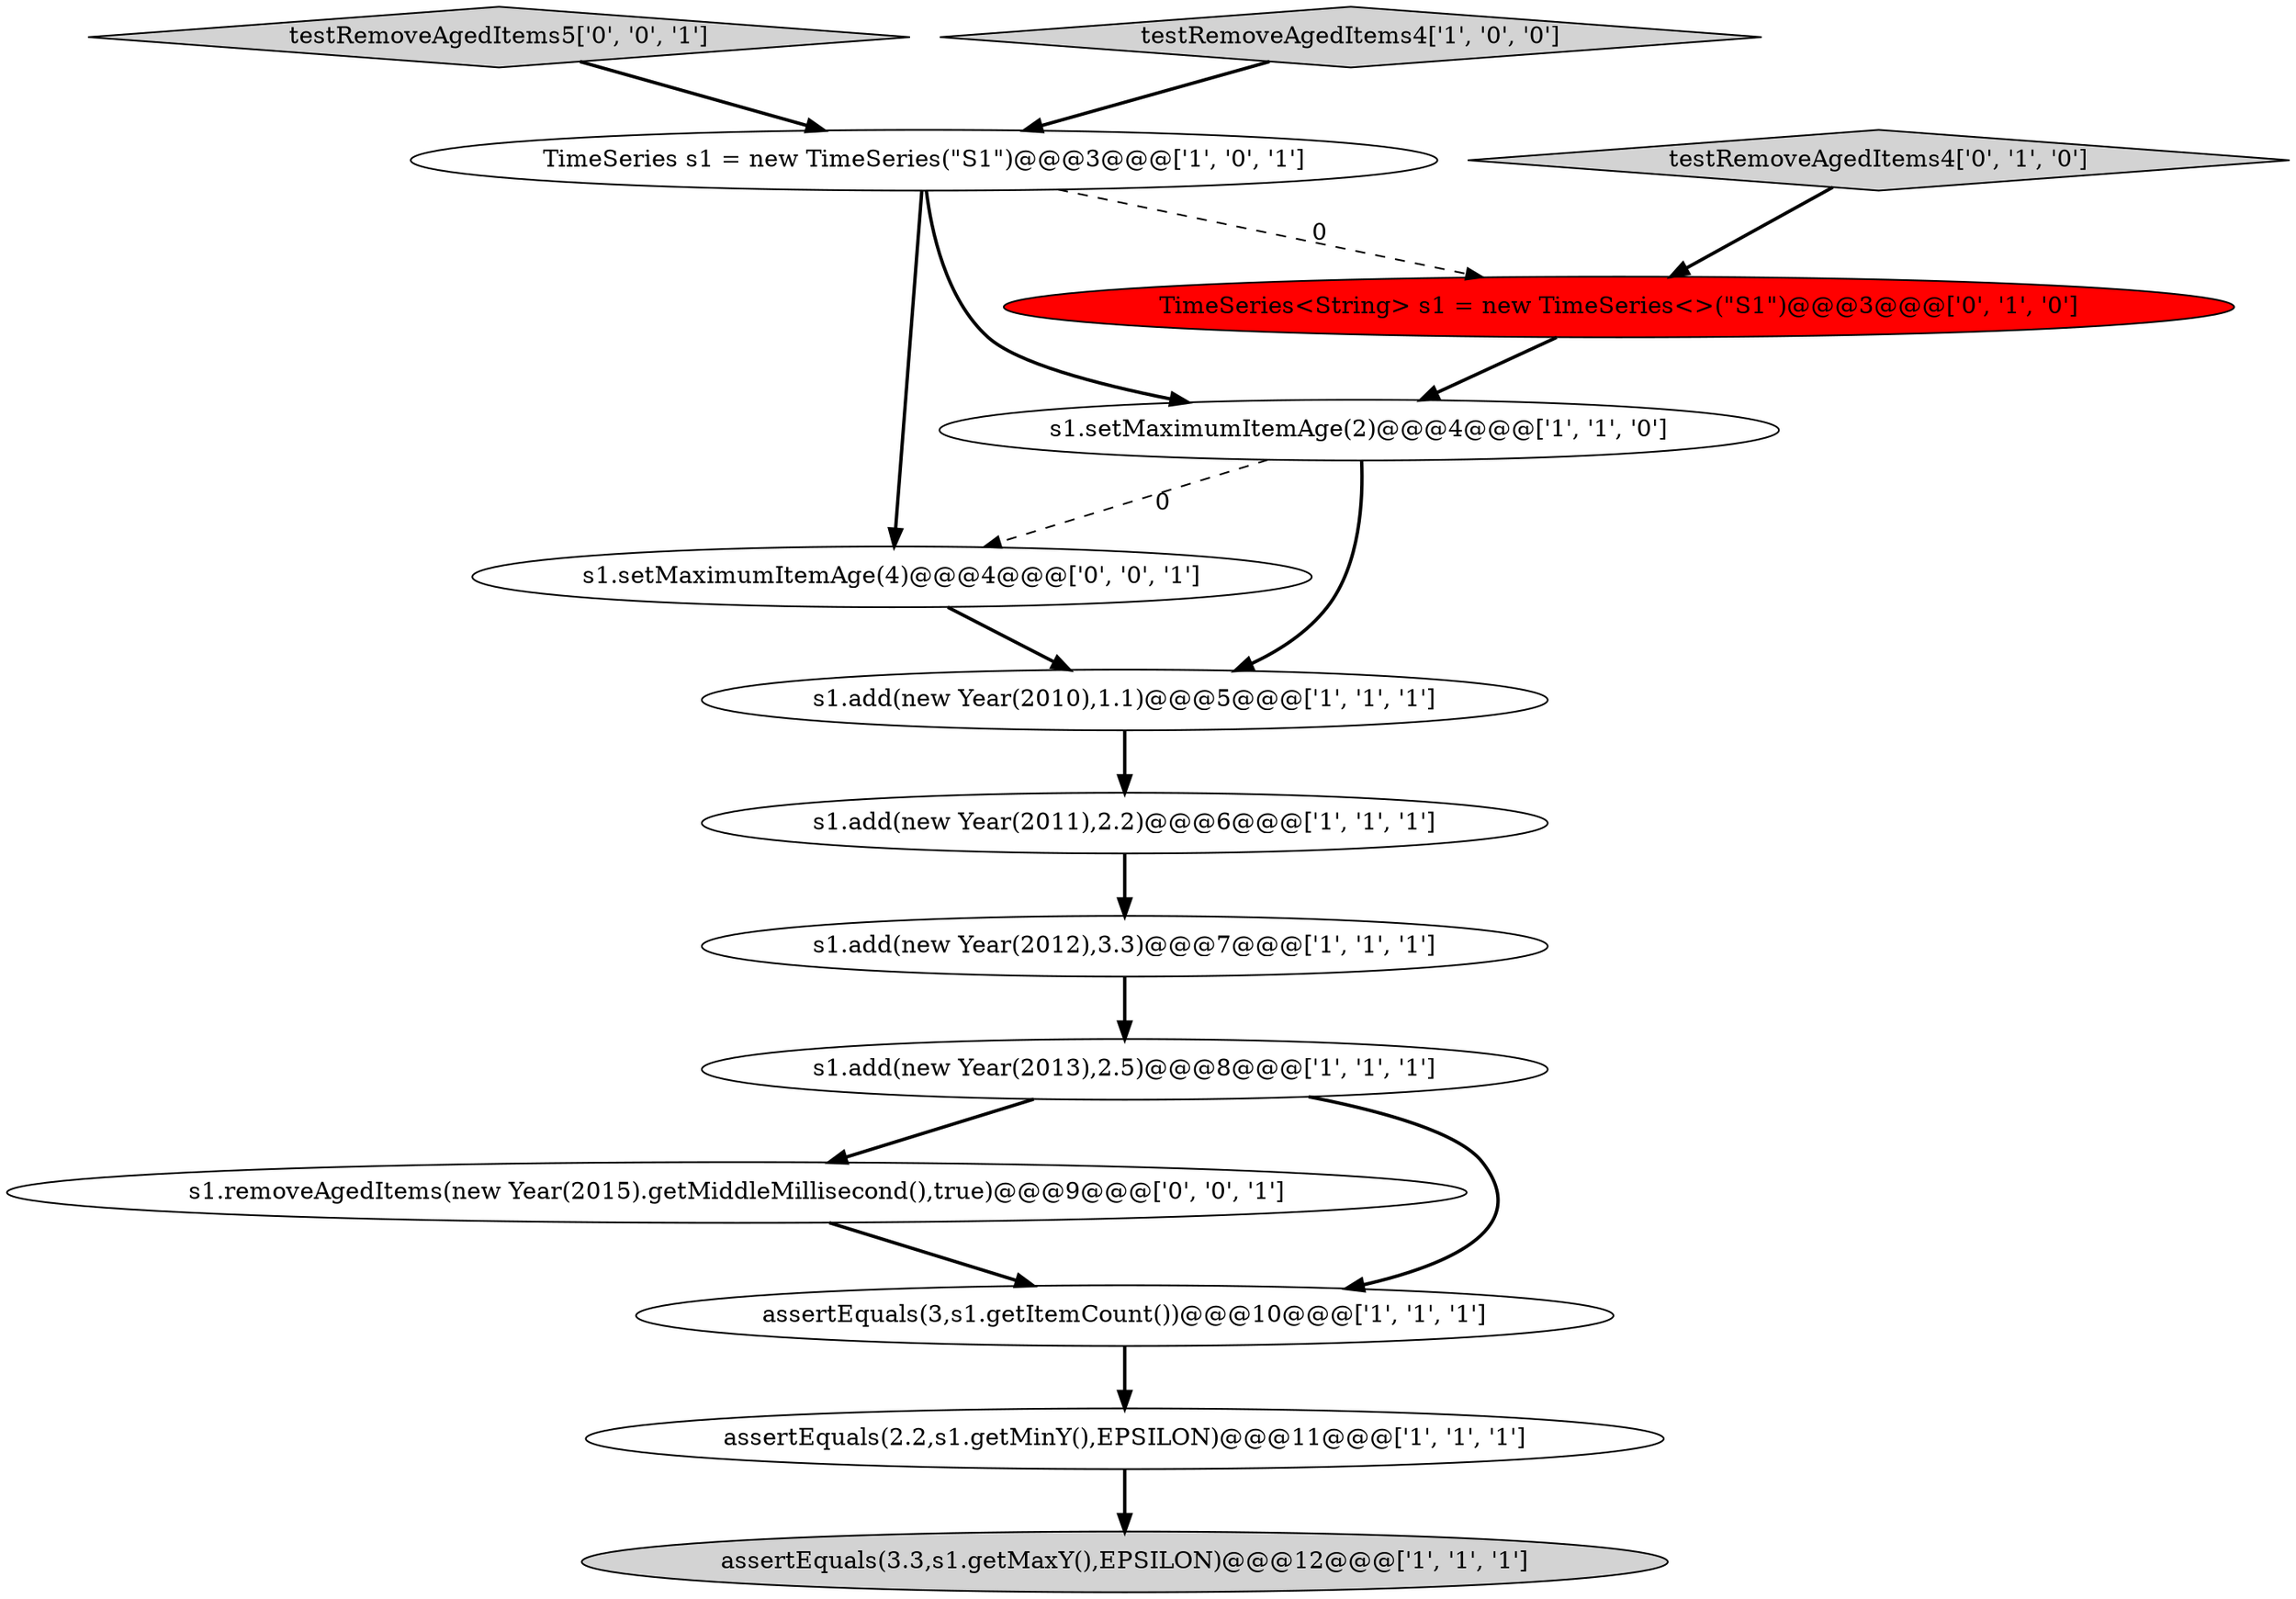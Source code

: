digraph {
14 [style = filled, label = "testRemoveAgedItems5['0', '0', '1']", fillcolor = lightgray, shape = diamond image = "AAA0AAABBB3BBB"];
3 [style = filled, label = "testRemoveAgedItems4['1', '0', '0']", fillcolor = lightgray, shape = diamond image = "AAA0AAABBB1BBB"];
12 [style = filled, label = "s1.removeAgedItems(new Year(2015).getMiddleMillisecond(),true)@@@9@@@['0', '0', '1']", fillcolor = white, shape = ellipse image = "AAA0AAABBB3BBB"];
4 [style = filled, label = "assertEquals(2.2,s1.getMinY(),EPSILON)@@@11@@@['1', '1', '1']", fillcolor = white, shape = ellipse image = "AAA0AAABBB1BBB"];
5 [style = filled, label = "s1.add(new Year(2013),2.5)@@@8@@@['1', '1', '1']", fillcolor = white, shape = ellipse image = "AAA0AAABBB1BBB"];
6 [style = filled, label = "assertEquals(3.3,s1.getMaxY(),EPSILON)@@@12@@@['1', '1', '1']", fillcolor = lightgray, shape = ellipse image = "AAA0AAABBB1BBB"];
7 [style = filled, label = "s1.add(new Year(2010),1.1)@@@5@@@['1', '1', '1']", fillcolor = white, shape = ellipse image = "AAA0AAABBB1BBB"];
9 [style = filled, label = "s1.add(new Year(2012),3.3)@@@7@@@['1', '1', '1']", fillcolor = white, shape = ellipse image = "AAA0AAABBB1BBB"];
11 [style = filled, label = "TimeSeries<String> s1 = new TimeSeries<>(\"S1\")@@@3@@@['0', '1', '0']", fillcolor = red, shape = ellipse image = "AAA1AAABBB2BBB"];
13 [style = filled, label = "s1.setMaximumItemAge(4)@@@4@@@['0', '0', '1']", fillcolor = white, shape = ellipse image = "AAA0AAABBB3BBB"];
0 [style = filled, label = "TimeSeries s1 = new TimeSeries(\"S1\")@@@3@@@['1', '0', '1']", fillcolor = white, shape = ellipse image = "AAA0AAABBB1BBB"];
2 [style = filled, label = "s1.add(new Year(2011),2.2)@@@6@@@['1', '1', '1']", fillcolor = white, shape = ellipse image = "AAA0AAABBB1BBB"];
8 [style = filled, label = "s1.setMaximumItemAge(2)@@@4@@@['1', '1', '0']", fillcolor = white, shape = ellipse image = "AAA0AAABBB1BBB"];
1 [style = filled, label = "assertEquals(3,s1.getItemCount())@@@10@@@['1', '1', '1']", fillcolor = white, shape = ellipse image = "AAA0AAABBB1BBB"];
10 [style = filled, label = "testRemoveAgedItems4['0', '1', '0']", fillcolor = lightgray, shape = diamond image = "AAA0AAABBB2BBB"];
9->5 [style = bold, label=""];
8->13 [style = dashed, label="0"];
11->8 [style = bold, label=""];
5->1 [style = bold, label=""];
1->4 [style = bold, label=""];
0->11 [style = dashed, label="0"];
2->9 [style = bold, label=""];
0->13 [style = bold, label=""];
14->0 [style = bold, label=""];
5->12 [style = bold, label=""];
12->1 [style = bold, label=""];
4->6 [style = bold, label=""];
7->2 [style = bold, label=""];
13->7 [style = bold, label=""];
3->0 [style = bold, label=""];
8->7 [style = bold, label=""];
0->8 [style = bold, label=""];
10->11 [style = bold, label=""];
}
